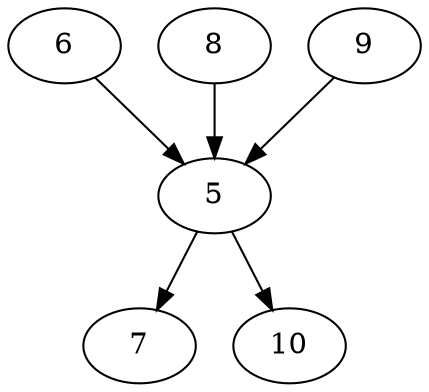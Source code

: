 digraph G{
   5[input=false,output=false];
   6[input=true,output=false];
   8[input=false,output=false];
   7[input=false,output=true];
   9[input=true,output=false];
   10[input=false,output=true];
   5->7;
   5->10;
   6->5;
   8->5;
   9->5;
}